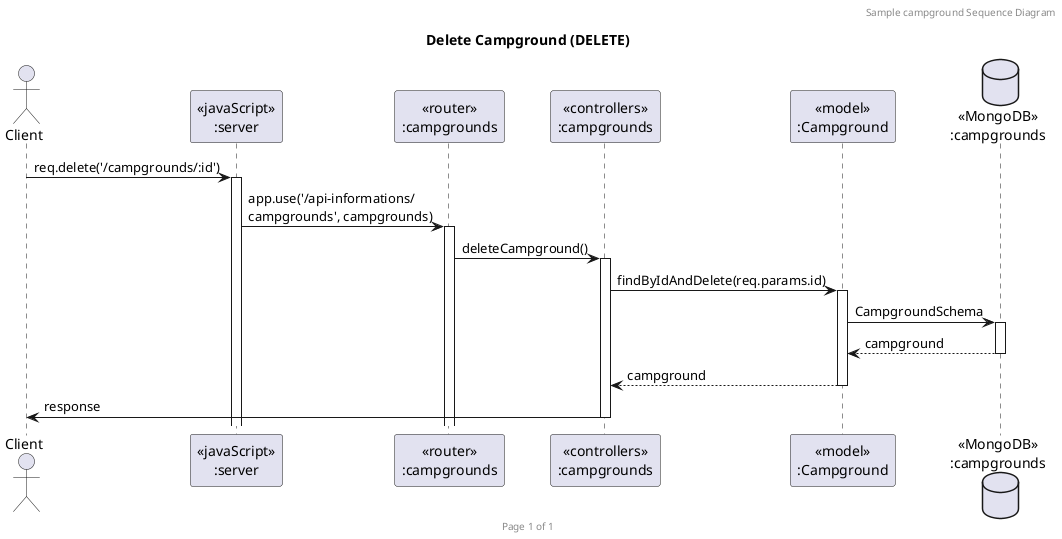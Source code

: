 @startuml Delete Campground (DELETE)Campground

header Sample campground Sequence Diagram
footer Page %page% of %lastpage%
title "Delete Campground (DELETE)"

actor "Client" as client
participant "<<javaScript>>\n:server" as server
participant "<<router>>\n:campgrounds" as routerCampgrounds
participant "<<controllers>>\n:campgrounds" as controllersCampgrounds
participant "<<model>>\n:Campground" as modelCampground
database "<<MongoDB>>\n:campgrounds" as CampgroundsDatabase

client->server ++:req.delete('/campgrounds/:id')
server->routerCampgrounds ++:app.use('/api-informations/\ncampgrounds', campgrounds)
routerCampgrounds -> controllersCampgrounds ++:deleteCampground()
controllersCampgrounds->modelCampground ++:findByIdAndDelete(req.params.id)
modelCampground ->CampgroundsDatabase ++: CampgroundSchema  
CampgroundsDatabase --> modelCampground --: campground
controllersCampgrounds <-- modelCampground --:campground
controllersCampgrounds->client --:response

@enduml
